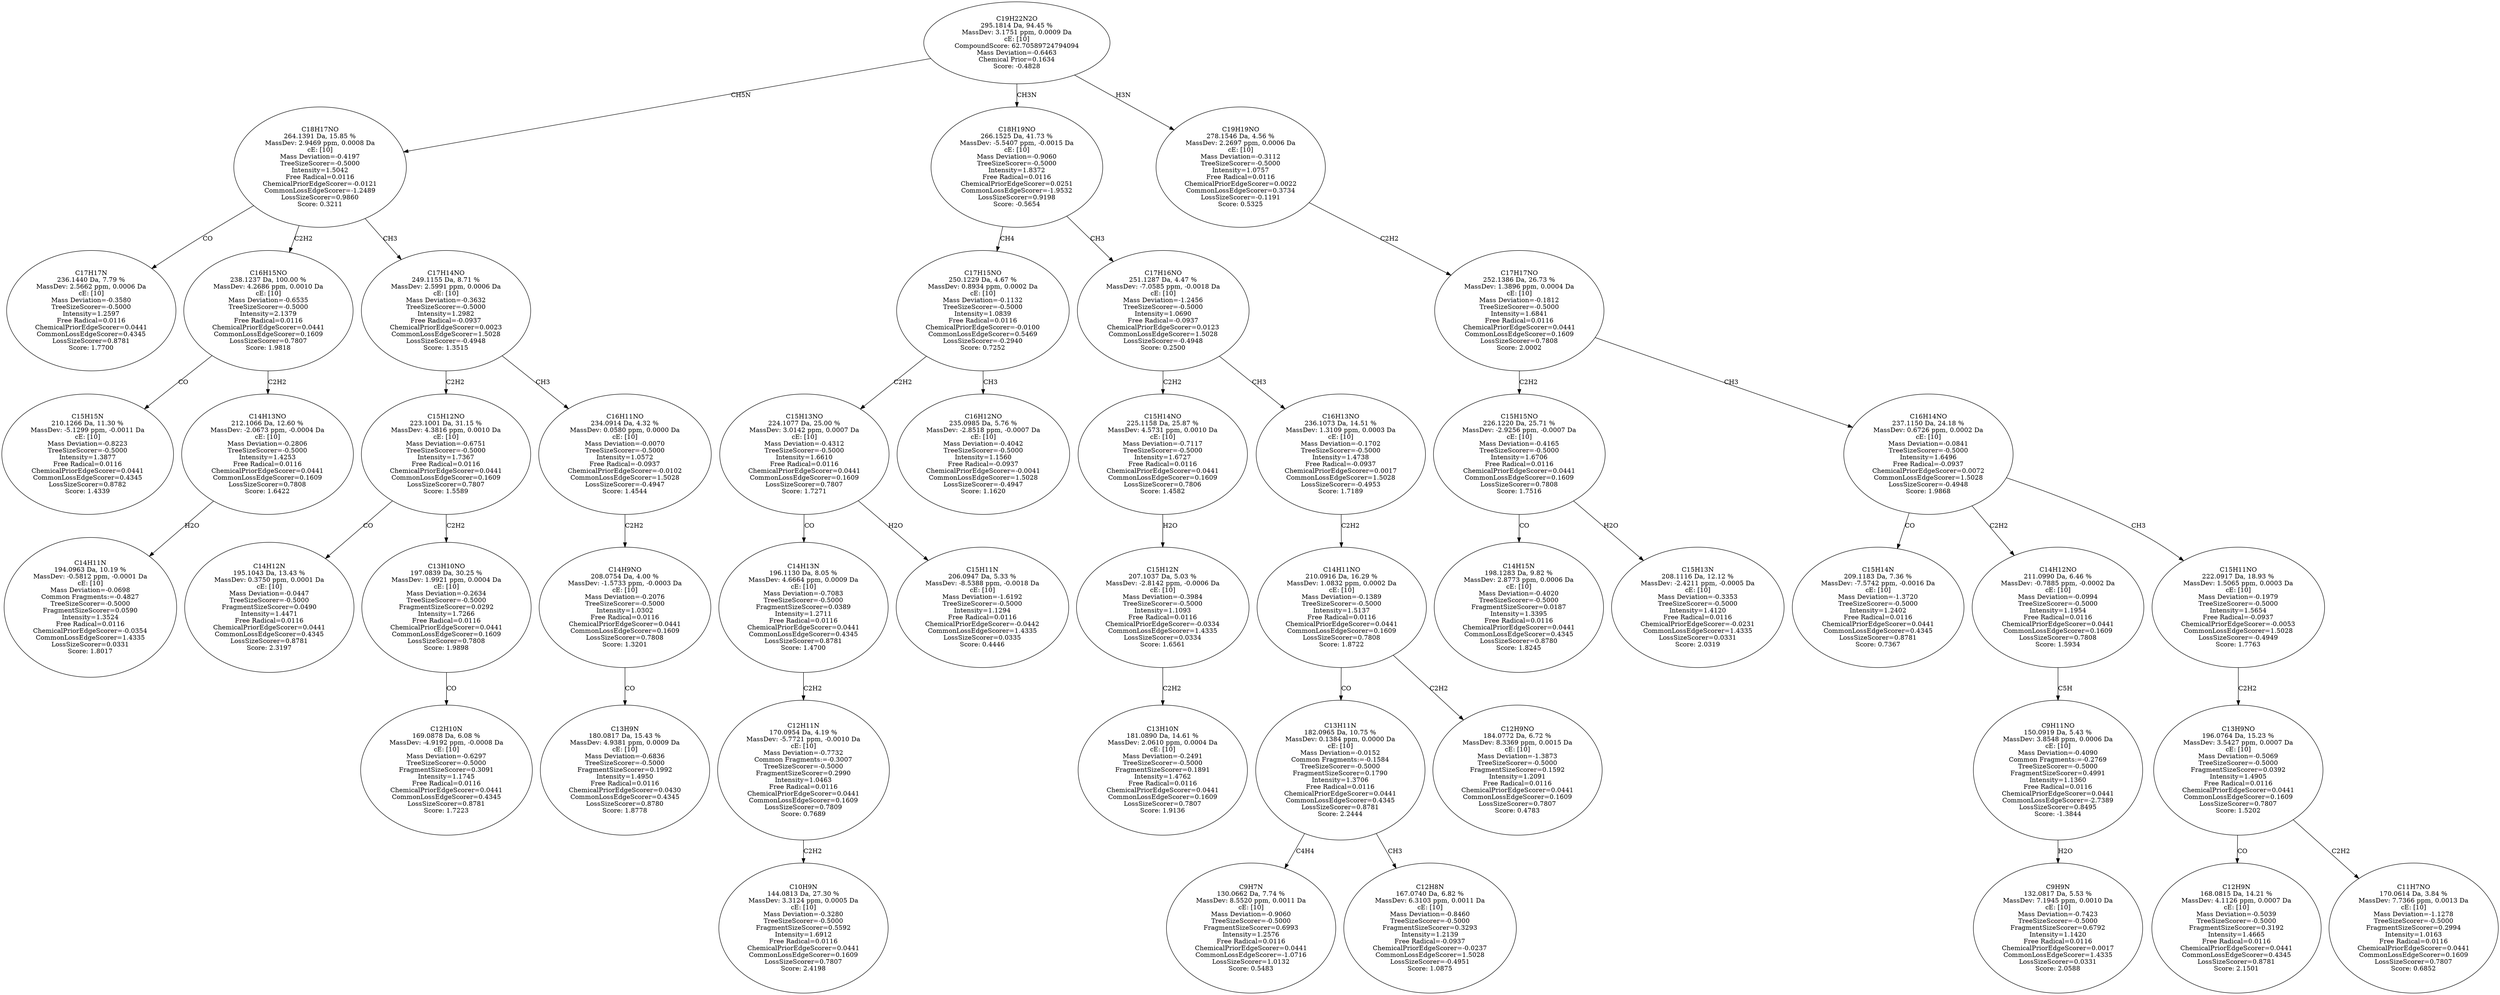 strict digraph {
v1 [label="C17H17N\n236.1440 Da, 7.79 %\nMassDev: 2.5662 ppm, 0.0006 Da\ncE: [10]\nMass Deviation=-0.3580\nTreeSizeScorer=-0.5000\nIntensity=1.2597\nFree Radical=0.0116\nChemicalPriorEdgeScorer=0.0441\nCommonLossEdgeScorer=0.4345\nLossSizeScorer=0.8781\nScore: 1.7700"];
v2 [label="C15H15N\n210.1266 Da, 11.30 %\nMassDev: -5.1299 ppm, -0.0011 Da\ncE: [10]\nMass Deviation=-0.8223\nTreeSizeScorer=-0.5000\nIntensity=1.3877\nFree Radical=0.0116\nChemicalPriorEdgeScorer=0.0441\nCommonLossEdgeScorer=0.4345\nLossSizeScorer=0.8782\nScore: 1.4339"];
v3 [label="C14H11N\n194.0963 Da, 10.19 %\nMassDev: -0.5812 ppm, -0.0001 Da\ncE: [10]\nMass Deviation=-0.0698\nCommon Fragments:=-0.4827\nTreeSizeScorer=-0.5000\nFragmentSizeScorer=0.0590\nIntensity=1.3524\nFree Radical=0.0116\nChemicalPriorEdgeScorer=-0.0354\nCommonLossEdgeScorer=1.4335\nLossSizeScorer=0.0331\nScore: 1.8017"];
v4 [label="C14H13NO\n212.1066 Da, 12.60 %\nMassDev: -2.0673 ppm, -0.0004 Da\ncE: [10]\nMass Deviation=-0.2806\nTreeSizeScorer=-0.5000\nIntensity=1.4253\nFree Radical=0.0116\nChemicalPriorEdgeScorer=0.0441\nCommonLossEdgeScorer=0.1609\nLossSizeScorer=0.7808\nScore: 1.6422"];
v5 [label="C16H15NO\n238.1237 Da, 100.00 %\nMassDev: 4.2686 ppm, 0.0010 Da\ncE: [10]\nMass Deviation=-0.6535\nTreeSizeScorer=-0.5000\nIntensity=2.1379\nFree Radical=0.0116\nChemicalPriorEdgeScorer=0.0441\nCommonLossEdgeScorer=0.1609\nLossSizeScorer=0.7807\nScore: 1.9818"];
v6 [label="C14H12N\n195.1043 Da, 13.43 %\nMassDev: 0.3750 ppm, 0.0001 Da\ncE: [10]\nMass Deviation=-0.0447\nTreeSizeScorer=-0.5000\nFragmentSizeScorer=0.0490\nIntensity=1.4471\nFree Radical=0.0116\nChemicalPriorEdgeScorer=0.0441\nCommonLossEdgeScorer=0.4345\nLossSizeScorer=0.8781\nScore: 2.3197"];
v7 [label="C12H10N\n169.0878 Da, 6.08 %\nMassDev: -4.9192 ppm, -0.0008 Da\ncE: [10]\nMass Deviation=-0.6297\nTreeSizeScorer=-0.5000\nFragmentSizeScorer=0.3091\nIntensity=1.1745\nFree Radical=0.0116\nChemicalPriorEdgeScorer=0.0441\nCommonLossEdgeScorer=0.4345\nLossSizeScorer=0.8781\nScore: 1.7223"];
v8 [label="C13H10NO\n197.0839 Da, 30.25 %\nMassDev: 1.9921 ppm, 0.0004 Da\ncE: [10]\nMass Deviation=-0.2634\nTreeSizeScorer=-0.5000\nFragmentSizeScorer=0.0292\nIntensity=1.7266\nFree Radical=0.0116\nChemicalPriorEdgeScorer=0.0441\nCommonLossEdgeScorer=0.1609\nLossSizeScorer=0.7808\nScore: 1.9898"];
v9 [label="C15H12NO\n223.1001 Da, 31.15 %\nMassDev: 4.3816 ppm, 0.0010 Da\ncE: [10]\nMass Deviation=-0.6751\nTreeSizeScorer=-0.5000\nIntensity=1.7367\nFree Radical=0.0116\nChemicalPriorEdgeScorer=0.0441\nCommonLossEdgeScorer=0.1609\nLossSizeScorer=0.7807\nScore: 1.5589"];
v10 [label="C13H9N\n180.0817 Da, 15.43 %\nMassDev: 4.9381 ppm, 0.0009 Da\ncE: [10]\nMass Deviation=-0.6836\nTreeSizeScorer=-0.5000\nFragmentSizeScorer=0.1992\nIntensity=1.4950\nFree Radical=0.0116\nChemicalPriorEdgeScorer=0.0430\nCommonLossEdgeScorer=0.4345\nLossSizeScorer=0.8780\nScore: 1.8778"];
v11 [label="C14H9NO\n208.0754 Da, 4.00 %\nMassDev: -1.5733 ppm, -0.0003 Da\ncE: [10]\nMass Deviation=-0.2076\nTreeSizeScorer=-0.5000\nIntensity=1.0302\nFree Radical=0.0116\nChemicalPriorEdgeScorer=0.0441\nCommonLossEdgeScorer=0.1609\nLossSizeScorer=0.7808\nScore: 1.3201"];
v12 [label="C16H11NO\n234.0914 Da, 4.32 %\nMassDev: 0.0580 ppm, 0.0000 Da\ncE: [10]\nMass Deviation=-0.0070\nTreeSizeScorer=-0.5000\nIntensity=1.0572\nFree Radical=-0.0937\nChemicalPriorEdgeScorer=-0.0102\nCommonLossEdgeScorer=1.5028\nLossSizeScorer=-0.4947\nScore: 1.4544"];
v13 [label="C17H14NO\n249.1155 Da, 8.71 %\nMassDev: 2.5991 ppm, 0.0006 Da\ncE: [10]\nMass Deviation=-0.3632\nTreeSizeScorer=-0.5000\nIntensity=1.2982\nFree Radical=-0.0937\nChemicalPriorEdgeScorer=0.0023\nCommonLossEdgeScorer=1.5028\nLossSizeScorer=-0.4948\nScore: 1.3515"];
v14 [label="C18H17NO\n264.1391 Da, 15.85 %\nMassDev: 2.9469 ppm, 0.0008 Da\ncE: [10]\nMass Deviation=-0.4197\nTreeSizeScorer=-0.5000\nIntensity=1.5042\nFree Radical=0.0116\nChemicalPriorEdgeScorer=-0.0121\nCommonLossEdgeScorer=-1.2489\nLossSizeScorer=0.9860\nScore: 0.3211"];
v15 [label="C10H9N\n144.0813 Da, 27.30 %\nMassDev: 3.3124 ppm, 0.0005 Da\ncE: [10]\nMass Deviation=-0.3280\nTreeSizeScorer=-0.5000\nFragmentSizeScorer=0.5592\nIntensity=1.6912\nFree Radical=0.0116\nChemicalPriorEdgeScorer=0.0441\nCommonLossEdgeScorer=0.1609\nLossSizeScorer=0.7807\nScore: 2.4198"];
v16 [label="C12H11N\n170.0954 Da, 4.19 %\nMassDev: -5.7721 ppm, -0.0010 Da\ncE: [10]\nMass Deviation=-0.7732\nCommon Fragments:=-0.3007\nTreeSizeScorer=-0.5000\nFragmentSizeScorer=0.2990\nIntensity=1.0463\nFree Radical=0.0116\nChemicalPriorEdgeScorer=0.0441\nCommonLossEdgeScorer=0.1609\nLossSizeScorer=0.7809\nScore: 0.7689"];
v17 [label="C14H13N\n196.1130 Da, 8.05 %\nMassDev: 4.6664 ppm, 0.0009 Da\ncE: [10]\nMass Deviation=-0.7083\nTreeSizeScorer=-0.5000\nFragmentSizeScorer=0.0389\nIntensity=1.2711\nFree Radical=0.0116\nChemicalPriorEdgeScorer=0.0441\nCommonLossEdgeScorer=0.4345\nLossSizeScorer=0.8781\nScore: 1.4700"];
v18 [label="C15H11N\n206.0947 Da, 5.33 %\nMassDev: -8.5388 ppm, -0.0018 Da\ncE: [10]\nMass Deviation=-1.6192\nTreeSizeScorer=-0.5000\nIntensity=1.1294\nFree Radical=0.0116\nChemicalPriorEdgeScorer=-0.0442\nCommonLossEdgeScorer=1.4335\nLossSizeScorer=0.0335\nScore: 0.4446"];
v19 [label="C15H13NO\n224.1077 Da, 25.00 %\nMassDev: 3.0142 ppm, 0.0007 Da\ncE: [10]\nMass Deviation=-0.4312\nTreeSizeScorer=-0.5000\nIntensity=1.6610\nFree Radical=0.0116\nChemicalPriorEdgeScorer=0.0441\nCommonLossEdgeScorer=0.1609\nLossSizeScorer=0.7807\nScore: 1.7271"];
v20 [label="C16H12NO\n235.0985 Da, 5.76 %\nMassDev: -2.8518 ppm, -0.0007 Da\ncE: [10]\nMass Deviation=-0.4042\nTreeSizeScorer=-0.5000\nIntensity=1.1560\nFree Radical=-0.0937\nChemicalPriorEdgeScorer=-0.0041\nCommonLossEdgeScorer=1.5028\nLossSizeScorer=-0.4947\nScore: 1.1620"];
v21 [label="C17H15NO\n250.1229 Da, 4.67 %\nMassDev: 0.8934 ppm, 0.0002 Da\ncE: [10]\nMass Deviation=-0.1132\nTreeSizeScorer=-0.5000\nIntensity=1.0839\nFree Radical=0.0116\nChemicalPriorEdgeScorer=-0.0100\nCommonLossEdgeScorer=0.5469\nLossSizeScorer=-0.2940\nScore: 0.7252"];
v22 [label="C13H10N\n181.0890 Da, 14.61 %\nMassDev: 2.0610 ppm, 0.0004 Da\ncE: [10]\nMass Deviation=-0.2491\nTreeSizeScorer=-0.5000\nFragmentSizeScorer=0.1891\nIntensity=1.4762\nFree Radical=0.0116\nChemicalPriorEdgeScorer=0.0441\nCommonLossEdgeScorer=0.1609\nLossSizeScorer=0.7807\nScore: 1.9136"];
v23 [label="C15H12N\n207.1037 Da, 5.03 %\nMassDev: -2.8142 ppm, -0.0006 Da\ncE: [10]\nMass Deviation=-0.3984\nTreeSizeScorer=-0.5000\nIntensity=1.1093\nFree Radical=0.0116\nChemicalPriorEdgeScorer=-0.0334\nCommonLossEdgeScorer=1.4335\nLossSizeScorer=0.0334\nScore: 1.6561"];
v24 [label="C15H14NO\n225.1158 Da, 25.87 %\nMassDev: 4.5731 ppm, 0.0010 Da\ncE: [10]\nMass Deviation=-0.7117\nTreeSizeScorer=-0.5000\nIntensity=1.6727\nFree Radical=0.0116\nChemicalPriorEdgeScorer=0.0441\nCommonLossEdgeScorer=0.1609\nLossSizeScorer=0.7806\nScore: 1.4582"];
v25 [label="C9H7N\n130.0662 Da, 7.74 %\nMassDev: 8.5520 ppm, 0.0011 Da\ncE: [10]\nMass Deviation=-0.9060\nTreeSizeScorer=-0.5000\nFragmentSizeScorer=0.6993\nIntensity=1.2576\nFree Radical=0.0116\nChemicalPriorEdgeScorer=0.0441\nCommonLossEdgeScorer=-1.0716\nLossSizeScorer=1.0132\nScore: 0.5483"];
v26 [label="C12H8N\n167.0740 Da, 6.82 %\nMassDev: 6.3103 ppm, 0.0011 Da\ncE: [10]\nMass Deviation=-0.8460\nTreeSizeScorer=-0.5000\nFragmentSizeScorer=0.3293\nIntensity=1.2139\nFree Radical=-0.0937\nChemicalPriorEdgeScorer=-0.0237\nCommonLossEdgeScorer=1.5028\nLossSizeScorer=-0.4951\nScore: 1.0875"];
v27 [label="C13H11N\n182.0965 Da, 10.75 %\nMassDev: 0.1384 ppm, 0.0000 Da\ncE: [10]\nMass Deviation=-0.0152\nCommon Fragments:=-0.1584\nTreeSizeScorer=-0.5000\nFragmentSizeScorer=0.1790\nIntensity=1.3706\nFree Radical=0.0116\nChemicalPriorEdgeScorer=0.0441\nCommonLossEdgeScorer=0.4345\nLossSizeScorer=0.8781\nScore: 2.2444"];
v28 [label="C12H9NO\n184.0772 Da, 6.72 %\nMassDev: 8.3369 ppm, 0.0015 Da\ncE: [10]\nMass Deviation=-1.3873\nTreeSizeScorer=-0.5000\nFragmentSizeScorer=0.1592\nIntensity=1.2091\nFree Radical=0.0116\nChemicalPriorEdgeScorer=0.0441\nCommonLossEdgeScorer=0.1609\nLossSizeScorer=0.7807\nScore: 0.4783"];
v29 [label="C14H11NO\n210.0916 Da, 16.29 %\nMassDev: 1.0832 ppm, 0.0002 Da\ncE: [10]\nMass Deviation=-0.1389\nTreeSizeScorer=-0.5000\nIntensity=1.5137\nFree Radical=0.0116\nChemicalPriorEdgeScorer=0.0441\nCommonLossEdgeScorer=0.1609\nLossSizeScorer=0.7808\nScore: 1.8722"];
v30 [label="C16H13NO\n236.1073 Da, 14.51 %\nMassDev: 1.3109 ppm, 0.0003 Da\ncE: [10]\nMass Deviation=-0.1702\nTreeSizeScorer=-0.5000\nIntensity=1.4738\nFree Radical=-0.0937\nChemicalPriorEdgeScorer=0.0017\nCommonLossEdgeScorer=1.5028\nLossSizeScorer=-0.4953\nScore: 1.7189"];
v31 [label="C17H16NO\n251.1287 Da, 4.47 %\nMassDev: -7.0585 ppm, -0.0018 Da\ncE: [10]\nMass Deviation=-1.2456\nTreeSizeScorer=-0.5000\nIntensity=1.0690\nFree Radical=-0.0937\nChemicalPriorEdgeScorer=0.0123\nCommonLossEdgeScorer=1.5028\nLossSizeScorer=-0.4948\nScore: 0.2500"];
v32 [label="C18H19NO\n266.1525 Da, 41.73 %\nMassDev: -5.5407 ppm, -0.0015 Da\ncE: [10]\nMass Deviation=-0.9060\nTreeSizeScorer=-0.5000\nIntensity=1.8372\nFree Radical=0.0116\nChemicalPriorEdgeScorer=0.0251\nCommonLossEdgeScorer=-1.9532\nLossSizeScorer=0.9198\nScore: -0.5654"];
v33 [label="C14H15N\n198.1283 Da, 9.82 %\nMassDev: 2.8773 ppm, 0.0006 Da\ncE: [10]\nMass Deviation=-0.4020\nTreeSizeScorer=-0.5000\nFragmentSizeScorer=0.0187\nIntensity=1.3395\nFree Radical=0.0116\nChemicalPriorEdgeScorer=0.0441\nCommonLossEdgeScorer=0.4345\nLossSizeScorer=0.8780\nScore: 1.8245"];
v34 [label="C15H13N\n208.1116 Da, 12.12 %\nMassDev: -2.4211 ppm, -0.0005 Da\ncE: [10]\nMass Deviation=-0.3353\nTreeSizeScorer=-0.5000\nIntensity=1.4120\nFree Radical=0.0116\nChemicalPriorEdgeScorer=-0.0231\nCommonLossEdgeScorer=1.4335\nLossSizeScorer=0.0331\nScore: 2.0319"];
v35 [label="C15H15NO\n226.1220 Da, 25.71 %\nMassDev: -2.9256 ppm, -0.0007 Da\ncE: [10]\nMass Deviation=-0.4165\nTreeSizeScorer=-0.5000\nIntensity=1.6706\nFree Radical=0.0116\nChemicalPriorEdgeScorer=0.0441\nCommonLossEdgeScorer=0.1609\nLossSizeScorer=0.7808\nScore: 1.7516"];
v36 [label="C15H14N\n209.1183 Da, 7.36 %\nMassDev: -7.5742 ppm, -0.0016 Da\ncE: [10]\nMass Deviation=-1.3720\nTreeSizeScorer=-0.5000\nIntensity=1.2402\nFree Radical=0.0116\nChemicalPriorEdgeScorer=0.0441\nCommonLossEdgeScorer=0.4345\nLossSizeScorer=0.8781\nScore: 0.7367"];
v37 [label="C9H9N\n132.0817 Da, 5.53 %\nMassDev: 7.1945 ppm, 0.0010 Da\ncE: [10]\nMass Deviation=-0.7423\nTreeSizeScorer=-0.5000\nFragmentSizeScorer=0.6792\nIntensity=1.1420\nFree Radical=0.0116\nChemicalPriorEdgeScorer=0.0017\nCommonLossEdgeScorer=1.4335\nLossSizeScorer=0.0331\nScore: 2.0588"];
v38 [label="C9H11NO\n150.0919 Da, 5.43 %\nMassDev: 3.8548 ppm, 0.0006 Da\ncE: [10]\nMass Deviation=-0.4090\nCommon Fragments:=-0.2769\nTreeSizeScorer=-0.5000\nFragmentSizeScorer=0.4991\nIntensity=1.1360\nFree Radical=0.0116\nChemicalPriorEdgeScorer=0.0441\nCommonLossEdgeScorer=-2.7389\nLossSizeScorer=0.8495\nScore: -1.3844"];
v39 [label="C14H12NO\n211.0990 Da, 6.46 %\nMassDev: -0.7885 ppm, -0.0002 Da\ncE: [10]\nMass Deviation=-0.0994\nTreeSizeScorer=-0.5000\nIntensity=1.1954\nFree Radical=0.0116\nChemicalPriorEdgeScorer=0.0441\nCommonLossEdgeScorer=0.1609\nLossSizeScorer=0.7808\nScore: 1.5934"];
v40 [label="C12H9N\n168.0815 Da, 14.21 %\nMassDev: 4.1126 ppm, 0.0007 Da\ncE: [10]\nMass Deviation=-0.5039\nTreeSizeScorer=-0.5000\nFragmentSizeScorer=0.3192\nIntensity=1.4665\nFree Radical=0.0116\nChemicalPriorEdgeScorer=0.0441\nCommonLossEdgeScorer=0.4345\nLossSizeScorer=0.8781\nScore: 2.1501"];
v41 [label="C11H7NO\n170.0614 Da, 3.84 %\nMassDev: 7.7366 ppm, 0.0013 Da\ncE: [10]\nMass Deviation=-1.1278\nTreeSizeScorer=-0.5000\nFragmentSizeScorer=0.2994\nIntensity=1.0163\nFree Radical=0.0116\nChemicalPriorEdgeScorer=0.0441\nCommonLossEdgeScorer=0.1609\nLossSizeScorer=0.7807\nScore: 0.6852"];
v42 [label="C13H9NO\n196.0764 Da, 15.23 %\nMassDev: 3.5427 ppm, 0.0007 Da\ncE: [10]\nMass Deviation=-0.5069\nTreeSizeScorer=-0.5000\nFragmentSizeScorer=0.0392\nIntensity=1.4905\nFree Radical=0.0116\nChemicalPriorEdgeScorer=0.0441\nCommonLossEdgeScorer=0.1609\nLossSizeScorer=0.7807\nScore: 1.5202"];
v43 [label="C15H11NO\n222.0917 Da, 18.93 %\nMassDev: 1.5065 ppm, 0.0003 Da\ncE: [10]\nMass Deviation=-0.1979\nTreeSizeScorer=-0.5000\nIntensity=1.5654\nFree Radical=-0.0937\nChemicalPriorEdgeScorer=-0.0053\nCommonLossEdgeScorer=1.5028\nLossSizeScorer=-0.4949\nScore: 1.7763"];
v44 [label="C16H14NO\n237.1150 Da, 24.18 %\nMassDev: 0.6726 ppm, 0.0002 Da\ncE: [10]\nMass Deviation=-0.0841\nTreeSizeScorer=-0.5000\nIntensity=1.6496\nFree Radical=-0.0937\nChemicalPriorEdgeScorer=0.0072\nCommonLossEdgeScorer=1.5028\nLossSizeScorer=-0.4948\nScore: 1.9868"];
v45 [label="C17H17NO\n252.1386 Da, 26.73 %\nMassDev: 1.3896 ppm, 0.0004 Da\ncE: [10]\nMass Deviation=-0.1812\nTreeSizeScorer=-0.5000\nIntensity=1.6841\nFree Radical=0.0116\nChemicalPriorEdgeScorer=0.0441\nCommonLossEdgeScorer=0.1609\nLossSizeScorer=0.7808\nScore: 2.0002"];
v46 [label="C19H19NO\n278.1546 Da, 4.56 %\nMassDev: 2.2697 ppm, 0.0006 Da\ncE: [10]\nMass Deviation=-0.3112\nTreeSizeScorer=-0.5000\nIntensity=1.0757\nFree Radical=0.0116\nChemicalPriorEdgeScorer=0.0022\nCommonLossEdgeScorer=0.3734\nLossSizeScorer=-0.1191\nScore: 0.5325"];
v47 [label="C19H22N2O\n295.1814 Da, 94.45 %\nMassDev: 3.1751 ppm, 0.0009 Da\ncE: [10]\nCompoundScore: 62.70589724794094\nMass Deviation=-0.6463\nChemical Prior=0.1634\nScore: -0.4828"];
v14 -> v1 [label="CO"];
v5 -> v2 [label="CO"];
v4 -> v3 [label="H2O"];
v5 -> v4 [label="C2H2"];
v14 -> v5 [label="C2H2"];
v9 -> v6 [label="CO"];
v8 -> v7 [label="CO"];
v9 -> v8 [label="C2H2"];
v13 -> v9 [label="C2H2"];
v11 -> v10 [label="CO"];
v12 -> v11 [label="C2H2"];
v13 -> v12 [label="CH3"];
v14 -> v13 [label="CH3"];
v47 -> v14 [label="CH5N"];
v16 -> v15 [label="C2H2"];
v17 -> v16 [label="C2H2"];
v19 -> v17 [label="CO"];
v19 -> v18 [label="H2O"];
v21 -> v19 [label="C2H2"];
v21 -> v20 [label="CH3"];
v32 -> v21 [label="CH4"];
v23 -> v22 [label="C2H2"];
v24 -> v23 [label="H2O"];
v31 -> v24 [label="C2H2"];
v27 -> v25 [label="C4H4"];
v27 -> v26 [label="CH3"];
v29 -> v27 [label="CO"];
v29 -> v28 [label="C2H2"];
v30 -> v29 [label="C2H2"];
v31 -> v30 [label="CH3"];
v32 -> v31 [label="CH3"];
v47 -> v32 [label="CH3N"];
v35 -> v33 [label="CO"];
v35 -> v34 [label="H2O"];
v45 -> v35 [label="C2H2"];
v44 -> v36 [label="CO"];
v38 -> v37 [label="H2O"];
v39 -> v38 [label="C5H"];
v44 -> v39 [label="C2H2"];
v42 -> v40 [label="CO"];
v42 -> v41 [label="C2H2"];
v43 -> v42 [label="C2H2"];
v44 -> v43 [label="CH3"];
v45 -> v44 [label="CH3"];
v46 -> v45 [label="C2H2"];
v47 -> v46 [label="H3N"];
}